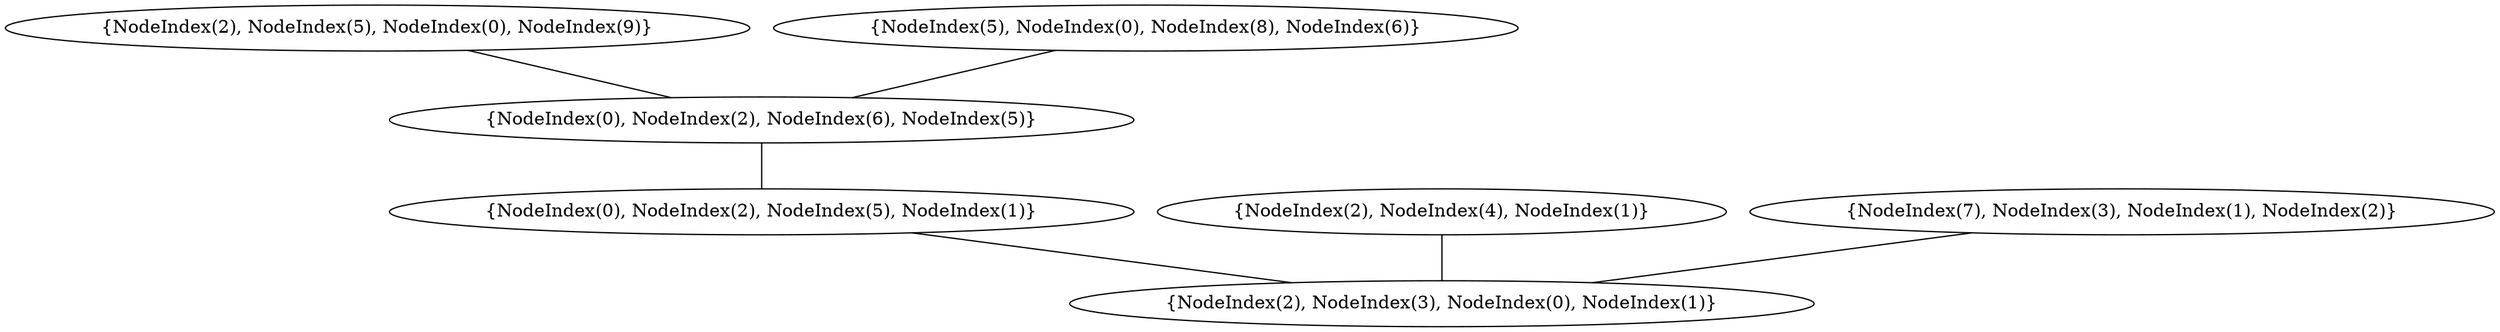 graph {
    0 [ label = "{NodeIndex(2), NodeIndex(3), NodeIndex(0), NodeIndex(1)}" ]
    1 [ label = "{NodeIndex(0), NodeIndex(2), NodeIndex(5), NodeIndex(1)}" ]
    2 [ label = "{NodeIndex(0), NodeIndex(2), NodeIndex(6), NodeIndex(5)}" ]
    3 [ label = "{NodeIndex(2), NodeIndex(5), NodeIndex(0), NodeIndex(9)}" ]
    4 [ label = "{NodeIndex(2), NodeIndex(4), NodeIndex(1)}" ]
    5 [ label = "{NodeIndex(7), NodeIndex(3), NodeIndex(1), NodeIndex(2)}" ]
    6 [ label = "{NodeIndex(5), NodeIndex(0), NodeIndex(8), NodeIndex(6)}" ]
    1 -- 0 [ ]
    2 -- 1 [ ]
    3 -- 2 [ ]
    5 -- 0 [ ]
    6 -- 2 [ ]
    4 -- 0 [ ]
}
